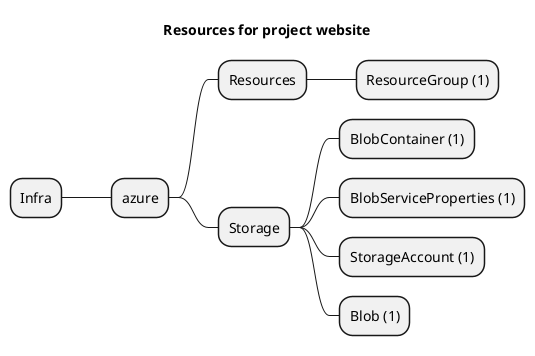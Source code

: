 @startmindmap
title Resources for project website
skinparam monochrome true
+ Infra
++ azure
+++ Resources
++++ ResourceGroup (1)
+++ Storage
++++ BlobContainer (1)
++++ BlobServiceProperties (1)
++++ StorageAccount (1)
++++ Blob (1)
@endmindmap